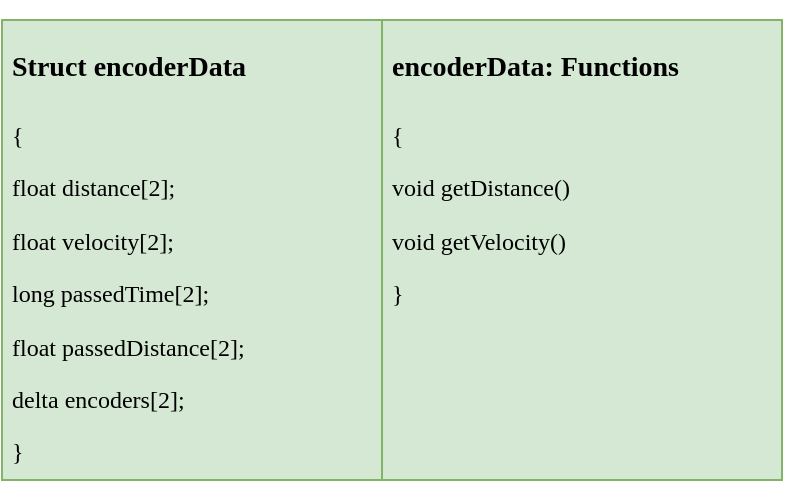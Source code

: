<mxfile version="22.1.8" type="github">
  <diagram name="Page-1" id="WyB7y40nAuoNFHYiFYkB">
    <mxGraphModel dx="693" dy="773" grid="1" gridSize="10" guides="1" tooltips="1" connect="1" arrows="1" fold="1" page="1" pageScale="1" pageWidth="827" pageHeight="1169" math="0" shadow="0">
      <root>
        <mxCell id="0" />
        <mxCell id="1" parent="0" />
        <mxCell id="-U5PcE5vqmY3aMxh-l33-10" value="&lt;h1&gt;&lt;font style=&quot;font-size: 14px;&quot; face=&quot;Verdana&quot;&gt;Struct encoderData&lt;/font&gt;&lt;/h1&gt;&lt;p&gt;&lt;font style=&quot;font-size: 12px;&quot; face=&quot;vWl9eP2x1LKHVzwdsh9Y&quot;&gt;{&lt;/font&gt;&lt;/p&gt;&lt;p&gt;&lt;font style=&quot;font-size: 12px;&quot; face=&quot;vWl9eP2x1LKHVzwdsh9Y&quot;&gt;&lt;span style=&quot;white-space: pre;&quot;&gt;float distance[2];&lt;/span&gt;&lt;/font&gt;&lt;/p&gt;&lt;p&gt;&lt;font style=&quot;font-size: 12px;&quot; face=&quot;vWl9eP2x1LKHVzwdsh9Y&quot;&gt;&lt;span style=&quot;white-space: pre;&quot;&gt;float velocity[2];&lt;/span&gt;&lt;/font&gt;&lt;/p&gt;&lt;p&gt;&lt;font style=&quot;font-size: 12px;&quot; face=&quot;vWl9eP2x1LKHVzwdsh9Y&quot;&gt;&lt;span style=&quot;white-space: pre;&quot;&gt;long passedTime[2];&lt;/span&gt;&lt;/font&gt;&lt;/p&gt;&lt;p&gt;&lt;font style=&quot;font-size: 12px;&quot; face=&quot;vWl9eP2x1LKHVzwdsh9Y&quot;&gt;&lt;span style=&quot;white-space: pre;&quot;&gt;float passedDistance[2];&lt;/span&gt;&lt;/font&gt;&lt;/p&gt;&lt;p&gt;&lt;font face=&quot;vWl9eP2x1LKHVzwdsh9Y&quot;&gt;&lt;span style=&quot;white-space: pre;&quot;&gt;delta encoders[2];&lt;/span&gt;&lt;/font&gt;&lt;br&gt;&lt;/p&gt;&lt;p&gt;&lt;font style=&quot;font-size: 12px;&quot; face=&quot;vWl9eP2x1LKHVzwdsh9Y&quot;&gt;}&lt;/font&gt;&lt;/p&gt;" style="text;html=1;strokeColor=#82b366;fillColor=#d5e8d4;spacing=5;spacingTop=-20;whiteSpace=wrap;overflow=hidden;rounded=0;" vertex="1" parent="1">
          <mxGeometry x="90" y="230" width="190" height="230" as="geometry" />
        </mxCell>
        <mxCell id="-U5PcE5vqmY3aMxh-l33-11" value="&lt;h1&gt;&lt;font face=&quot;Verdana&quot;&gt;&lt;span style=&quot;font-size: 14px;&quot;&gt;encoderData: Functions&lt;/span&gt;&lt;/font&gt;&lt;/h1&gt;&lt;p&gt;&lt;font style=&quot;font-size: 12px;&quot; face=&quot;vWl9eP2x1LKHVzwdsh9Y&quot;&gt;{&lt;/font&gt;&lt;/p&gt;&lt;p&gt;&lt;font face=&quot;vWl9eP2x1LKHVzwdsh9Y&quot;&gt;&lt;span style=&quot;white-space: pre;&quot;&gt;void getDistance()&lt;/span&gt;&lt;/font&gt;&lt;/p&gt;&lt;p&gt;&lt;font face=&quot;vWl9eP2x1LKHVzwdsh9Y&quot;&gt;&lt;span style=&quot;white-space: pre;&quot;&gt;void getVelocity()&lt;/span&gt;&lt;/font&gt;&lt;/p&gt;&lt;p&gt;&lt;font style=&quot;font-size: 12px;&quot; face=&quot;vWl9eP2x1LKHVzwdsh9Y&quot;&gt;}&lt;/font&gt;&lt;/p&gt;" style="text;html=1;strokeColor=#82b366;fillColor=#d5e8d4;spacing=5;spacingTop=-20;whiteSpace=wrap;overflow=hidden;rounded=0;" vertex="1" parent="1">
          <mxGeometry x="280" y="230" width="200" height="230" as="geometry" />
        </mxCell>
      </root>
    </mxGraphModel>
  </diagram>
</mxfile>
